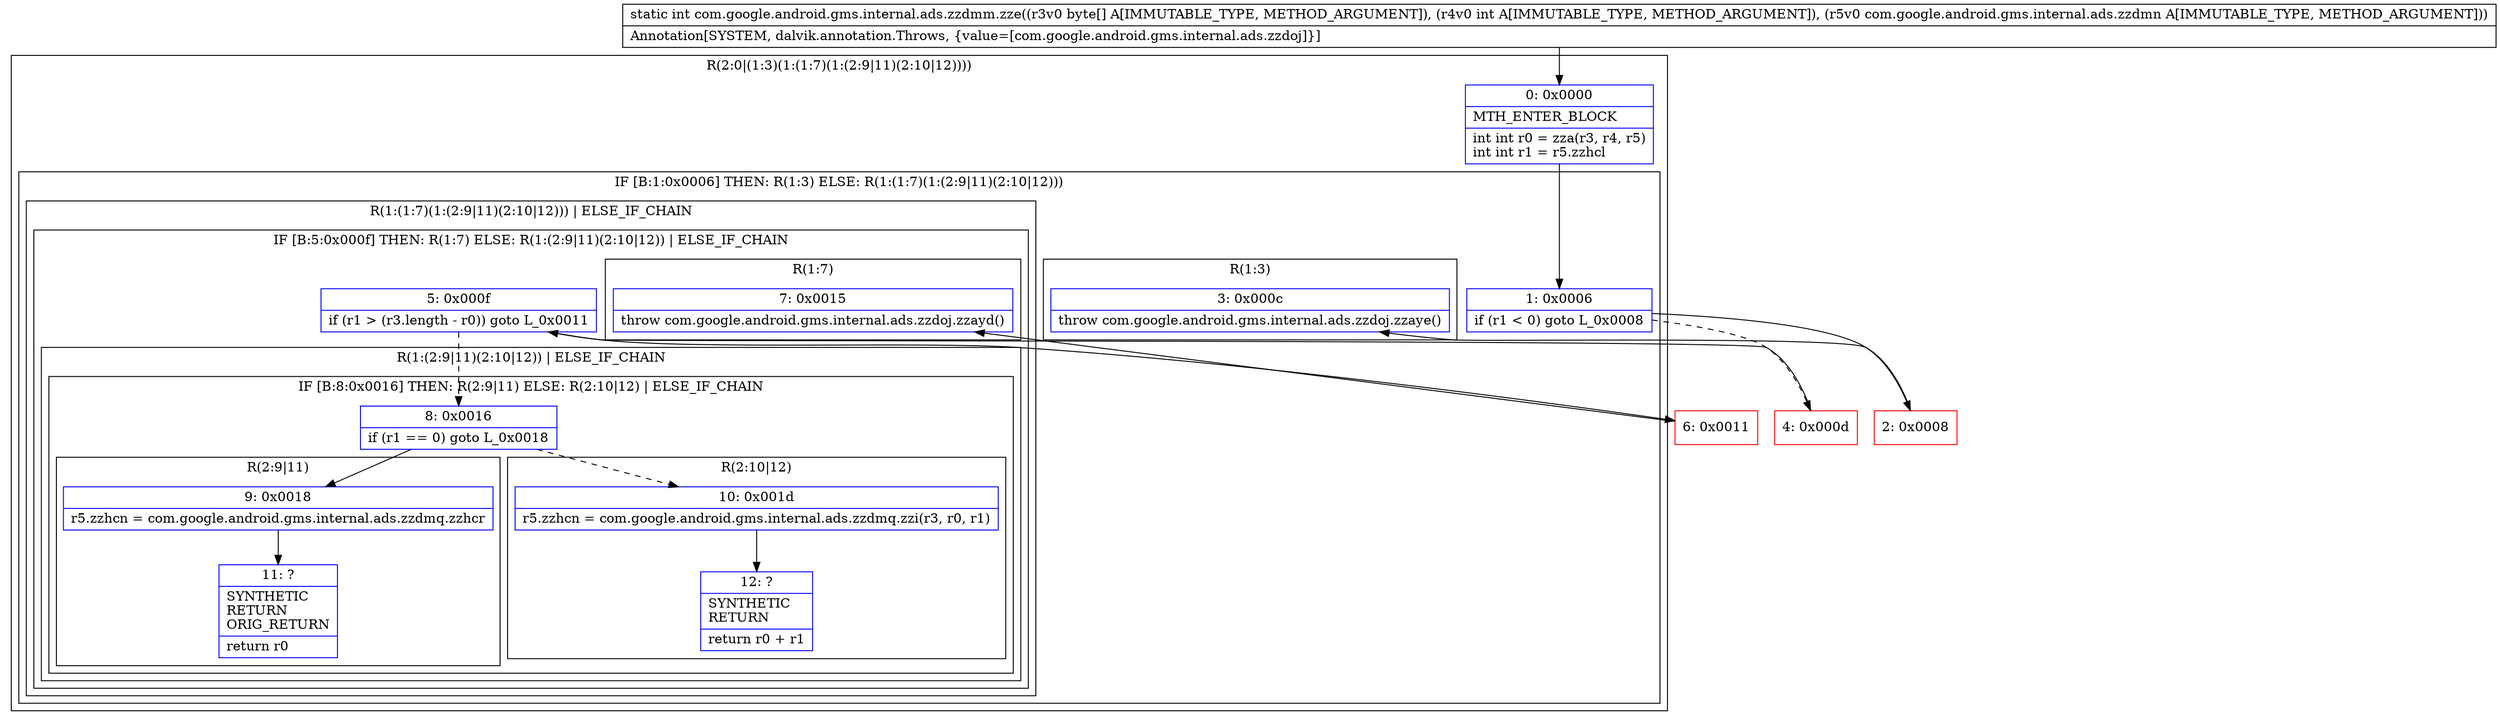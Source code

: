 digraph "CFG forcom.google.android.gms.internal.ads.zzdmm.zze([BILcom\/google\/android\/gms\/internal\/ads\/zzdmn;)I" {
subgraph cluster_Region_1583325561 {
label = "R(2:0|(1:3)(1:(1:7)(1:(2:9|11)(2:10|12))))";
node [shape=record,color=blue];
Node_0 [shape=record,label="{0\:\ 0x0000|MTH_ENTER_BLOCK\l|int int r0 = zza(r3, r4, r5)\lint int r1 = r5.zzhcl\l}"];
subgraph cluster_IfRegion_1482050896 {
label = "IF [B:1:0x0006] THEN: R(1:3) ELSE: R(1:(1:7)(1:(2:9|11)(2:10|12)))";
node [shape=record,color=blue];
Node_1 [shape=record,label="{1\:\ 0x0006|if (r1 \< 0) goto L_0x0008\l}"];
subgraph cluster_Region_2036340830 {
label = "R(1:3)";
node [shape=record,color=blue];
Node_3 [shape=record,label="{3\:\ 0x000c|throw com.google.android.gms.internal.ads.zzdoj.zzaye()\l}"];
}
subgraph cluster_Region_1912799205 {
label = "R(1:(1:7)(1:(2:9|11)(2:10|12))) | ELSE_IF_CHAIN\l";
node [shape=record,color=blue];
subgraph cluster_IfRegion_815398586 {
label = "IF [B:5:0x000f] THEN: R(1:7) ELSE: R(1:(2:9|11)(2:10|12)) | ELSE_IF_CHAIN\l";
node [shape=record,color=blue];
Node_5 [shape=record,label="{5\:\ 0x000f|if (r1 \> (r3.length \- r0)) goto L_0x0011\l}"];
subgraph cluster_Region_1361760412 {
label = "R(1:7)";
node [shape=record,color=blue];
Node_7 [shape=record,label="{7\:\ 0x0015|throw com.google.android.gms.internal.ads.zzdoj.zzayd()\l}"];
}
subgraph cluster_Region_156211932 {
label = "R(1:(2:9|11)(2:10|12)) | ELSE_IF_CHAIN\l";
node [shape=record,color=blue];
subgraph cluster_IfRegion_667227342 {
label = "IF [B:8:0x0016] THEN: R(2:9|11) ELSE: R(2:10|12) | ELSE_IF_CHAIN\l";
node [shape=record,color=blue];
Node_8 [shape=record,label="{8\:\ 0x0016|if (r1 == 0) goto L_0x0018\l}"];
subgraph cluster_Region_441085939 {
label = "R(2:9|11)";
node [shape=record,color=blue];
Node_9 [shape=record,label="{9\:\ 0x0018|r5.zzhcn = com.google.android.gms.internal.ads.zzdmq.zzhcr\l}"];
Node_11 [shape=record,label="{11\:\ ?|SYNTHETIC\lRETURN\lORIG_RETURN\l|return r0\l}"];
}
subgraph cluster_Region_2074181428 {
label = "R(2:10|12)";
node [shape=record,color=blue];
Node_10 [shape=record,label="{10\:\ 0x001d|r5.zzhcn = com.google.android.gms.internal.ads.zzdmq.zzi(r3, r0, r1)\l}"];
Node_12 [shape=record,label="{12\:\ ?|SYNTHETIC\lRETURN\l|return r0 + r1\l}"];
}
}
}
}
}
}
}
Node_2 [shape=record,color=red,label="{2\:\ 0x0008}"];
Node_4 [shape=record,color=red,label="{4\:\ 0x000d}"];
Node_6 [shape=record,color=red,label="{6\:\ 0x0011}"];
MethodNode[shape=record,label="{static int com.google.android.gms.internal.ads.zzdmm.zze((r3v0 byte[] A[IMMUTABLE_TYPE, METHOD_ARGUMENT]), (r4v0 int A[IMMUTABLE_TYPE, METHOD_ARGUMENT]), (r5v0 com.google.android.gms.internal.ads.zzdmn A[IMMUTABLE_TYPE, METHOD_ARGUMENT]))  | Annotation[SYSTEM, dalvik.annotation.Throws, \{value=[com.google.android.gms.internal.ads.zzdoj]\}]\l}"];
MethodNode -> Node_0;
Node_0 -> Node_1;
Node_1 -> Node_2;
Node_1 -> Node_4[style=dashed];
Node_5 -> Node_6;
Node_5 -> Node_8[style=dashed];
Node_8 -> Node_9;
Node_8 -> Node_10[style=dashed];
Node_9 -> Node_11;
Node_10 -> Node_12;
Node_2 -> Node_3;
Node_4 -> Node_5;
Node_6 -> Node_7;
}

